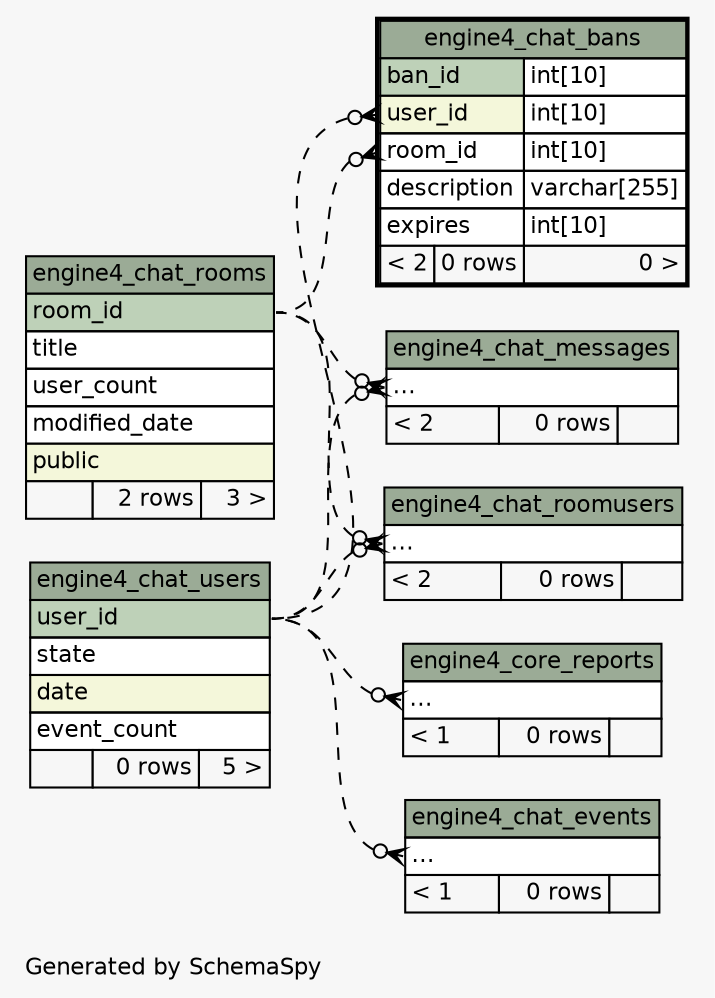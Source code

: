 // dot 2.38.0 on Windows 10 10.0
// SchemaSpy rev 590
digraph "impliedTwoDegreesRelationshipsDiagram" {
  graph [
    rankdir="RL"
    bgcolor="#f7f7f7"
    label="\nGenerated by SchemaSpy"
    labeljust="l"
    nodesep="0.18"
    ranksep="0.46"
    fontname="Helvetica"
    fontsize="11"
  ];
  node [
    fontname="Helvetica"
    fontsize="11"
    shape="plaintext"
  ];
  edge [
    arrowsize="0.8"
  ];
  "engine4_chat_bans":"room_id":w -> "engine4_chat_rooms":"room_id":e [arrowhead=none dir=back arrowtail=crowodot style=dashed];
  "engine4_chat_bans":"user_id":w -> "engine4_chat_users":"user_id":e [arrowhead=none dir=back arrowtail=crowodot style=dashed];
  "engine4_chat_events":"elipses":w -> "engine4_chat_users":"user_id":e [arrowhead=none dir=back arrowtail=crowodot style=dashed];
  "engine4_chat_messages":"elipses":w -> "engine4_chat_rooms":"room_id":e [arrowhead=none dir=back arrowtail=crowodot style=dashed];
  "engine4_chat_messages":"elipses":w -> "engine4_chat_users":"user_id":e [arrowhead=none dir=back arrowtail=crowodot style=dashed];
  "engine4_chat_roomusers":"elipses":w -> "engine4_chat_rooms":"room_id":e [arrowhead=none dir=back arrowtail=crowodot style=dashed];
  "engine4_chat_roomusers":"elipses":w -> "engine4_chat_users":"user_id":e [arrowhead=none dir=back arrowtail=crowodot style=dashed];
  "engine4_core_reports":"elipses":w -> "engine4_chat_users":"user_id":e [arrowhead=none dir=back arrowtail=crowodot style=dashed];
  "engine4_chat_bans" [
    label=<
    <TABLE BORDER="2" CELLBORDER="1" CELLSPACING="0" BGCOLOR="#ffffff">
      <TR><TD COLSPAN="3" BGCOLOR="#9bab96" ALIGN="CENTER">engine4_chat_bans</TD></TR>
      <TR><TD PORT="ban_id" COLSPAN="2" BGCOLOR="#bed1b8" ALIGN="LEFT">ban_id</TD><TD PORT="ban_id.type" ALIGN="LEFT">int[10]</TD></TR>
      <TR><TD PORT="user_id" COLSPAN="2" BGCOLOR="#f4f7da" ALIGN="LEFT">user_id</TD><TD PORT="user_id.type" ALIGN="LEFT">int[10]</TD></TR>
      <TR><TD PORT="room_id" COLSPAN="2" ALIGN="LEFT">room_id</TD><TD PORT="room_id.type" ALIGN="LEFT">int[10]</TD></TR>
      <TR><TD PORT="description" COLSPAN="2" ALIGN="LEFT">description</TD><TD PORT="description.type" ALIGN="LEFT">varchar[255]</TD></TR>
      <TR><TD PORT="expires" COLSPAN="2" ALIGN="LEFT">expires</TD><TD PORT="expires.type" ALIGN="LEFT">int[10]</TD></TR>
      <TR><TD ALIGN="LEFT" BGCOLOR="#f7f7f7">&lt; 2</TD><TD ALIGN="RIGHT" BGCOLOR="#f7f7f7">0 rows</TD><TD ALIGN="RIGHT" BGCOLOR="#f7f7f7">0 &gt;</TD></TR>
    </TABLE>>
    URL="engine4_chat_bans.html"
    tooltip="engine4_chat_bans"
  ];
  "engine4_chat_events" [
    label=<
    <TABLE BORDER="0" CELLBORDER="1" CELLSPACING="0" BGCOLOR="#ffffff">
      <TR><TD COLSPAN="3" BGCOLOR="#9bab96" ALIGN="CENTER">engine4_chat_events</TD></TR>
      <TR><TD PORT="elipses" COLSPAN="3" ALIGN="LEFT">...</TD></TR>
      <TR><TD ALIGN="LEFT" BGCOLOR="#f7f7f7">&lt; 1</TD><TD ALIGN="RIGHT" BGCOLOR="#f7f7f7">0 rows</TD><TD ALIGN="RIGHT" BGCOLOR="#f7f7f7">  </TD></TR>
    </TABLE>>
    URL="engine4_chat_events.html"
    tooltip="engine4_chat_events"
  ];
  "engine4_chat_messages" [
    label=<
    <TABLE BORDER="0" CELLBORDER="1" CELLSPACING="0" BGCOLOR="#ffffff">
      <TR><TD COLSPAN="3" BGCOLOR="#9bab96" ALIGN="CENTER">engine4_chat_messages</TD></TR>
      <TR><TD PORT="elipses" COLSPAN="3" ALIGN="LEFT">...</TD></TR>
      <TR><TD ALIGN="LEFT" BGCOLOR="#f7f7f7">&lt; 2</TD><TD ALIGN="RIGHT" BGCOLOR="#f7f7f7">0 rows</TD><TD ALIGN="RIGHT" BGCOLOR="#f7f7f7">  </TD></TR>
    </TABLE>>
    URL="engine4_chat_messages.html"
    tooltip="engine4_chat_messages"
  ];
  "engine4_chat_rooms" [
    label=<
    <TABLE BORDER="0" CELLBORDER="1" CELLSPACING="0" BGCOLOR="#ffffff">
      <TR><TD COLSPAN="3" BGCOLOR="#9bab96" ALIGN="CENTER">engine4_chat_rooms</TD></TR>
      <TR><TD PORT="room_id" COLSPAN="3" BGCOLOR="#bed1b8" ALIGN="LEFT">room_id</TD></TR>
      <TR><TD PORT="title" COLSPAN="3" ALIGN="LEFT">title</TD></TR>
      <TR><TD PORT="user_count" COLSPAN="3" ALIGN="LEFT">user_count</TD></TR>
      <TR><TD PORT="modified_date" COLSPAN="3" ALIGN="LEFT">modified_date</TD></TR>
      <TR><TD PORT="public" COLSPAN="3" BGCOLOR="#f4f7da" ALIGN="LEFT">public</TD></TR>
      <TR><TD ALIGN="LEFT" BGCOLOR="#f7f7f7">  </TD><TD ALIGN="RIGHT" BGCOLOR="#f7f7f7">2 rows</TD><TD ALIGN="RIGHT" BGCOLOR="#f7f7f7">3 &gt;</TD></TR>
    </TABLE>>
    URL="engine4_chat_rooms.html"
    tooltip="engine4_chat_rooms"
  ];
  "engine4_chat_roomusers" [
    label=<
    <TABLE BORDER="0" CELLBORDER="1" CELLSPACING="0" BGCOLOR="#ffffff">
      <TR><TD COLSPAN="3" BGCOLOR="#9bab96" ALIGN="CENTER">engine4_chat_roomusers</TD></TR>
      <TR><TD PORT="elipses" COLSPAN="3" ALIGN="LEFT">...</TD></TR>
      <TR><TD ALIGN="LEFT" BGCOLOR="#f7f7f7">&lt; 2</TD><TD ALIGN="RIGHT" BGCOLOR="#f7f7f7">0 rows</TD><TD ALIGN="RIGHT" BGCOLOR="#f7f7f7">  </TD></TR>
    </TABLE>>
    URL="engine4_chat_roomusers.html"
    tooltip="engine4_chat_roomusers"
  ];
  "engine4_chat_users" [
    label=<
    <TABLE BORDER="0" CELLBORDER="1" CELLSPACING="0" BGCOLOR="#ffffff">
      <TR><TD COLSPAN="3" BGCOLOR="#9bab96" ALIGN="CENTER">engine4_chat_users</TD></TR>
      <TR><TD PORT="user_id" COLSPAN="3" BGCOLOR="#bed1b8" ALIGN="LEFT">user_id</TD></TR>
      <TR><TD PORT="state" COLSPAN="3" ALIGN="LEFT">state</TD></TR>
      <TR><TD PORT="date" COLSPAN="3" BGCOLOR="#f4f7da" ALIGN="LEFT">date</TD></TR>
      <TR><TD PORT="event_count" COLSPAN="3" ALIGN="LEFT">event_count</TD></TR>
      <TR><TD ALIGN="LEFT" BGCOLOR="#f7f7f7">  </TD><TD ALIGN="RIGHT" BGCOLOR="#f7f7f7">0 rows</TD><TD ALIGN="RIGHT" BGCOLOR="#f7f7f7">5 &gt;</TD></TR>
    </TABLE>>
    URL="engine4_chat_users.html"
    tooltip="engine4_chat_users"
  ];
  "engine4_core_reports" [
    label=<
    <TABLE BORDER="0" CELLBORDER="1" CELLSPACING="0" BGCOLOR="#ffffff">
      <TR><TD COLSPAN="3" BGCOLOR="#9bab96" ALIGN="CENTER">engine4_core_reports</TD></TR>
      <TR><TD PORT="elipses" COLSPAN="3" ALIGN="LEFT">...</TD></TR>
      <TR><TD ALIGN="LEFT" BGCOLOR="#f7f7f7">&lt; 1</TD><TD ALIGN="RIGHT" BGCOLOR="#f7f7f7">0 rows</TD><TD ALIGN="RIGHT" BGCOLOR="#f7f7f7">  </TD></TR>
    </TABLE>>
    URL="engine4_core_reports.html"
    tooltip="engine4_core_reports"
  ];
}
